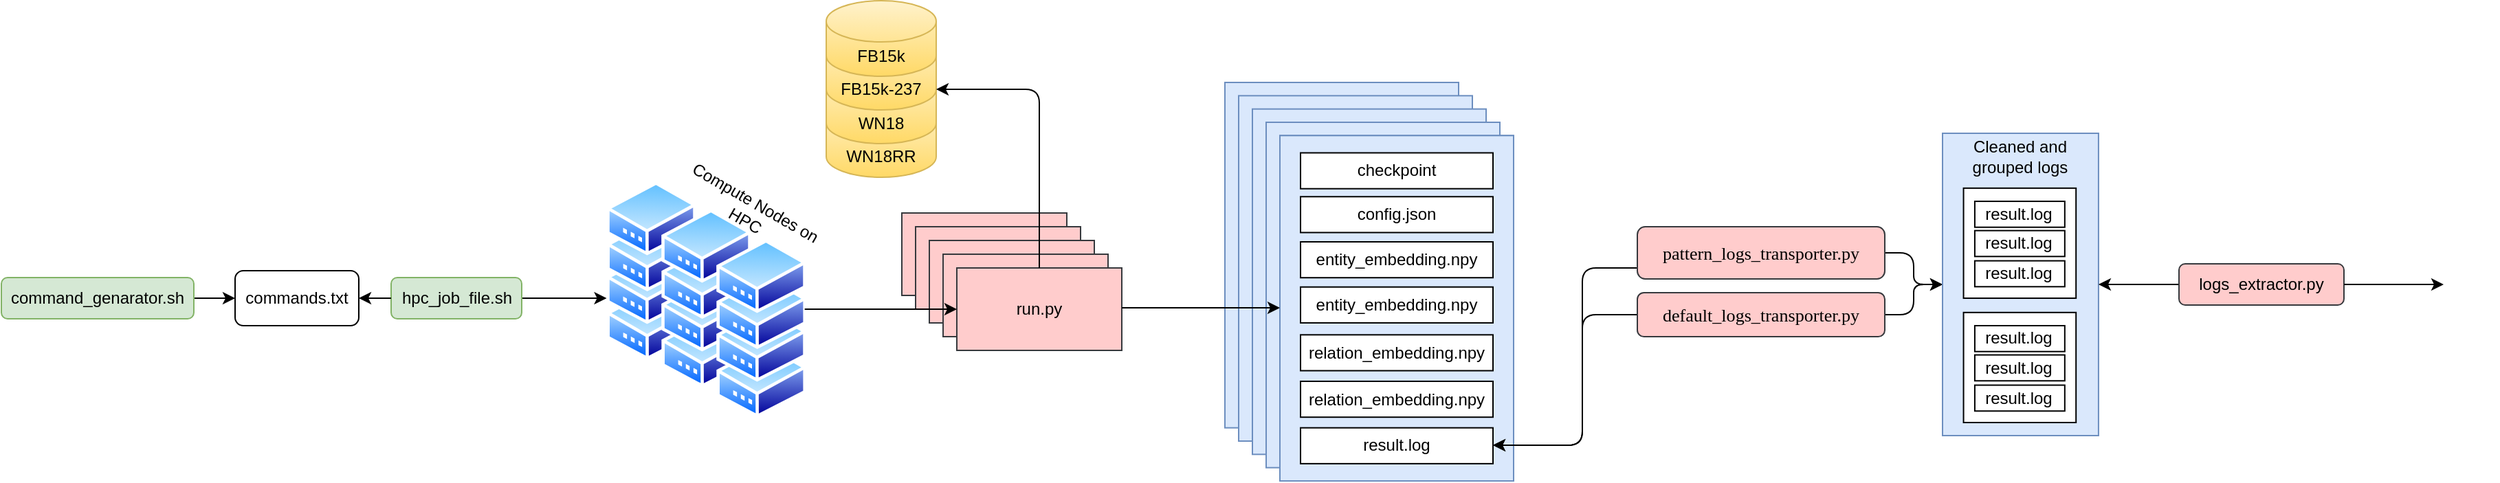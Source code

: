 <mxfile version="13.9.9" type="github">
  <diagram name="Page-1" id="e7e014a7-5840-1c2e-5031-d8a46d1fe8dd">
    <mxGraphModel dx="4134" dy="2524" grid="1" gridSize="10" guides="1" tooltips="1" connect="1" arrows="1" fold="1" page="1" pageScale="1" pageWidth="1169" pageHeight="826" background="#ffffff" math="0" shadow="0">
      <root>
        <mxCell id="0" />
        <mxCell id="1" parent="0" />
        <mxCell id="9wOc5MEG3pKJF_C7wdfZ-104" value="" style="group" vertex="1" connectable="0" parent="1">
          <mxGeometry x="740" y="-15" width="210" height="290" as="geometry" />
        </mxCell>
        <mxCell id="9wOc5MEG3pKJF_C7wdfZ-63" value="" style="group" vertex="1" connectable="0" parent="9wOc5MEG3pKJF_C7wdfZ-104">
          <mxGeometry width="170.0" height="251.333" as="geometry" />
        </mxCell>
        <mxCell id="9wOc5MEG3pKJF_C7wdfZ-58" value="" style="rounded=0;whiteSpace=wrap;html=1;fillColor=#dae8fc;strokeColor=#6c8ebf;" vertex="1" parent="9wOc5MEG3pKJF_C7wdfZ-63">
          <mxGeometry width="170.0" height="251.333" as="geometry" />
        </mxCell>
        <mxCell id="9wOc5MEG3pKJF_C7wdfZ-62" value="" style="group" vertex="1" connectable="0" parent="9wOc5MEG3pKJF_C7wdfZ-63">
          <mxGeometry x="15.0" y="12.567" width="140.0" height="226.2" as="geometry" />
        </mxCell>
        <mxCell id="9wOc5MEG3pKJF_C7wdfZ-52" value="checkpoint" style="rounded=0;whiteSpace=wrap;html=1;" vertex="1" parent="9wOc5MEG3pKJF_C7wdfZ-62">
          <mxGeometry width="140.0" height="26.1" as="geometry" />
        </mxCell>
        <mxCell id="9wOc5MEG3pKJF_C7wdfZ-54" value="config.json" style="rounded=0;whiteSpace=wrap;html=1;" vertex="1" parent="9wOc5MEG3pKJF_C7wdfZ-62">
          <mxGeometry y="31.9" width="140.0" height="26.1" as="geometry" />
        </mxCell>
        <mxCell id="9wOc5MEG3pKJF_C7wdfZ-55" value="entity_embedding.npy" style="rounded=0;whiteSpace=wrap;html=1;" vertex="1" parent="9wOc5MEG3pKJF_C7wdfZ-62">
          <mxGeometry y="64.767" width="140.0" height="26.1" as="geometry" />
        </mxCell>
        <mxCell id="9wOc5MEG3pKJF_C7wdfZ-57" value="entity_embedding.npy" style="rounded=0;whiteSpace=wrap;html=1;" vertex="1" parent="9wOc5MEG3pKJF_C7wdfZ-62">
          <mxGeometry y="97.633" width="140.0" height="26.1" as="geometry" />
        </mxCell>
        <mxCell id="9wOc5MEG3pKJF_C7wdfZ-59" value="relation_embedding.npy" style="rounded=0;whiteSpace=wrap;html=1;" vertex="1" parent="9wOc5MEG3pKJF_C7wdfZ-62">
          <mxGeometry y="132.433" width="140.0" height="26.1" as="geometry" />
        </mxCell>
        <mxCell id="9wOc5MEG3pKJF_C7wdfZ-60" value="relation_embedding.npy" style="rounded=0;whiteSpace=wrap;html=1;" vertex="1" parent="9wOc5MEG3pKJF_C7wdfZ-62">
          <mxGeometry y="166.267" width="140.0" height="26.1" as="geometry" />
        </mxCell>
        <mxCell id="9wOc5MEG3pKJF_C7wdfZ-61" value="result.log" style="rounded=0;whiteSpace=wrap;html=1;" vertex="1" parent="9wOc5MEG3pKJF_C7wdfZ-62">
          <mxGeometry y="200.1" width="140.0" height="26.1" as="geometry" />
        </mxCell>
        <mxCell id="9wOc5MEG3pKJF_C7wdfZ-64" value="" style="group" vertex="1" connectable="0" parent="9wOc5MEG3pKJF_C7wdfZ-104">
          <mxGeometry x="10" y="9.667" width="170.0" height="251.333" as="geometry" />
        </mxCell>
        <mxCell id="9wOc5MEG3pKJF_C7wdfZ-65" value="" style="rounded=0;whiteSpace=wrap;html=1;fillColor=#dae8fc;strokeColor=#6c8ebf;" vertex="1" parent="9wOc5MEG3pKJF_C7wdfZ-64">
          <mxGeometry width="170.0" height="251.333" as="geometry" />
        </mxCell>
        <mxCell id="9wOc5MEG3pKJF_C7wdfZ-66" value="" style="group" vertex="1" connectable="0" parent="9wOc5MEG3pKJF_C7wdfZ-64">
          <mxGeometry x="15.0" y="12.567" width="140.0" height="226.2" as="geometry" />
        </mxCell>
        <mxCell id="9wOc5MEG3pKJF_C7wdfZ-67" value="checkpoint" style="rounded=0;whiteSpace=wrap;html=1;" vertex="1" parent="9wOc5MEG3pKJF_C7wdfZ-66">
          <mxGeometry width="140.0" height="26.1" as="geometry" />
        </mxCell>
        <mxCell id="9wOc5MEG3pKJF_C7wdfZ-68" value="config.json" style="rounded=0;whiteSpace=wrap;html=1;" vertex="1" parent="9wOc5MEG3pKJF_C7wdfZ-66">
          <mxGeometry y="31.9" width="140.0" height="26.1" as="geometry" />
        </mxCell>
        <mxCell id="9wOc5MEG3pKJF_C7wdfZ-69" value="entity_embedding.npy" style="rounded=0;whiteSpace=wrap;html=1;" vertex="1" parent="9wOc5MEG3pKJF_C7wdfZ-66">
          <mxGeometry y="64.767" width="140.0" height="26.1" as="geometry" />
        </mxCell>
        <mxCell id="9wOc5MEG3pKJF_C7wdfZ-70" value="entity_embedding.npy" style="rounded=0;whiteSpace=wrap;html=1;" vertex="1" parent="9wOc5MEG3pKJF_C7wdfZ-66">
          <mxGeometry y="97.633" width="140.0" height="26.1" as="geometry" />
        </mxCell>
        <mxCell id="9wOc5MEG3pKJF_C7wdfZ-71" value="relation_embedding.npy" style="rounded=0;whiteSpace=wrap;html=1;" vertex="1" parent="9wOc5MEG3pKJF_C7wdfZ-66">
          <mxGeometry y="132.433" width="140.0" height="26.1" as="geometry" />
        </mxCell>
        <mxCell id="9wOc5MEG3pKJF_C7wdfZ-72" value="relation_embedding.npy" style="rounded=0;whiteSpace=wrap;html=1;" vertex="1" parent="9wOc5MEG3pKJF_C7wdfZ-66">
          <mxGeometry y="166.267" width="140.0" height="26.1" as="geometry" />
        </mxCell>
        <mxCell id="9wOc5MEG3pKJF_C7wdfZ-73" value="result.log" style="rounded=0;whiteSpace=wrap;html=1;" vertex="1" parent="9wOc5MEG3pKJF_C7wdfZ-66">
          <mxGeometry y="200.1" width="140.0" height="26.1" as="geometry" />
        </mxCell>
        <mxCell id="9wOc5MEG3pKJF_C7wdfZ-74" value="" style="group" vertex="1" connectable="0" parent="9wOc5MEG3pKJF_C7wdfZ-104">
          <mxGeometry x="20" y="19.333" width="170.0" height="251.333" as="geometry" />
        </mxCell>
        <mxCell id="9wOc5MEG3pKJF_C7wdfZ-75" value="" style="rounded=0;whiteSpace=wrap;html=1;fillColor=#dae8fc;strokeColor=#6c8ebf;" vertex="1" parent="9wOc5MEG3pKJF_C7wdfZ-74">
          <mxGeometry width="170.0" height="251.333" as="geometry" />
        </mxCell>
        <mxCell id="9wOc5MEG3pKJF_C7wdfZ-76" value="" style="group" vertex="1" connectable="0" parent="9wOc5MEG3pKJF_C7wdfZ-74">
          <mxGeometry x="15.0" y="12.567" width="140.0" height="226.2" as="geometry" />
        </mxCell>
        <mxCell id="9wOc5MEG3pKJF_C7wdfZ-77" value="checkpoint" style="rounded=0;whiteSpace=wrap;html=1;" vertex="1" parent="9wOc5MEG3pKJF_C7wdfZ-76">
          <mxGeometry width="140.0" height="26.1" as="geometry" />
        </mxCell>
        <mxCell id="9wOc5MEG3pKJF_C7wdfZ-78" value="config.json" style="rounded=0;whiteSpace=wrap;html=1;" vertex="1" parent="9wOc5MEG3pKJF_C7wdfZ-76">
          <mxGeometry y="31.9" width="140.0" height="26.1" as="geometry" />
        </mxCell>
        <mxCell id="9wOc5MEG3pKJF_C7wdfZ-79" value="entity_embedding.npy" style="rounded=0;whiteSpace=wrap;html=1;" vertex="1" parent="9wOc5MEG3pKJF_C7wdfZ-76">
          <mxGeometry y="64.767" width="140.0" height="26.1" as="geometry" />
        </mxCell>
        <mxCell id="9wOc5MEG3pKJF_C7wdfZ-80" value="entity_embedding.npy" style="rounded=0;whiteSpace=wrap;html=1;" vertex="1" parent="9wOc5MEG3pKJF_C7wdfZ-76">
          <mxGeometry y="97.633" width="140.0" height="26.1" as="geometry" />
        </mxCell>
        <mxCell id="9wOc5MEG3pKJF_C7wdfZ-81" value="relation_embedding.npy" style="rounded=0;whiteSpace=wrap;html=1;" vertex="1" parent="9wOc5MEG3pKJF_C7wdfZ-76">
          <mxGeometry y="132.433" width="140.0" height="26.1" as="geometry" />
        </mxCell>
        <mxCell id="9wOc5MEG3pKJF_C7wdfZ-82" value="relation_embedding.npy" style="rounded=0;whiteSpace=wrap;html=1;" vertex="1" parent="9wOc5MEG3pKJF_C7wdfZ-76">
          <mxGeometry y="166.267" width="140.0" height="26.1" as="geometry" />
        </mxCell>
        <mxCell id="9wOc5MEG3pKJF_C7wdfZ-83" value="result.log" style="rounded=0;whiteSpace=wrap;html=1;" vertex="1" parent="9wOc5MEG3pKJF_C7wdfZ-76">
          <mxGeometry y="200.1" width="140.0" height="26.1" as="geometry" />
        </mxCell>
        <mxCell id="9wOc5MEG3pKJF_C7wdfZ-84" value="" style="group" vertex="1" connectable="0" parent="9wOc5MEG3pKJF_C7wdfZ-104">
          <mxGeometry x="30" y="29.0" width="170.0" height="251.333" as="geometry" />
        </mxCell>
        <mxCell id="9wOc5MEG3pKJF_C7wdfZ-85" value="" style="rounded=0;whiteSpace=wrap;html=1;fillColor=#dae8fc;strokeColor=#6c8ebf;" vertex="1" parent="9wOc5MEG3pKJF_C7wdfZ-84">
          <mxGeometry width="170.0" height="251.333" as="geometry" />
        </mxCell>
        <mxCell id="9wOc5MEG3pKJF_C7wdfZ-86" value="" style="group" vertex="1" connectable="0" parent="9wOc5MEG3pKJF_C7wdfZ-84">
          <mxGeometry x="15.0" y="12.567" width="140.0" height="226.2" as="geometry" />
        </mxCell>
        <mxCell id="9wOc5MEG3pKJF_C7wdfZ-87" value="checkpoint" style="rounded=0;whiteSpace=wrap;html=1;" vertex="1" parent="9wOc5MEG3pKJF_C7wdfZ-86">
          <mxGeometry width="140.0" height="26.1" as="geometry" />
        </mxCell>
        <mxCell id="9wOc5MEG3pKJF_C7wdfZ-88" value="config.json" style="rounded=0;whiteSpace=wrap;html=1;" vertex="1" parent="9wOc5MEG3pKJF_C7wdfZ-86">
          <mxGeometry y="31.9" width="140.0" height="26.1" as="geometry" />
        </mxCell>
        <mxCell id="9wOc5MEG3pKJF_C7wdfZ-89" value="entity_embedding.npy" style="rounded=0;whiteSpace=wrap;html=1;" vertex="1" parent="9wOc5MEG3pKJF_C7wdfZ-86">
          <mxGeometry y="64.767" width="140.0" height="26.1" as="geometry" />
        </mxCell>
        <mxCell id="9wOc5MEG3pKJF_C7wdfZ-90" value="entity_embedding.npy" style="rounded=0;whiteSpace=wrap;html=1;" vertex="1" parent="9wOc5MEG3pKJF_C7wdfZ-86">
          <mxGeometry y="97.633" width="140.0" height="26.1" as="geometry" />
        </mxCell>
        <mxCell id="9wOc5MEG3pKJF_C7wdfZ-91" value="relation_embedding.npy" style="rounded=0;whiteSpace=wrap;html=1;" vertex="1" parent="9wOc5MEG3pKJF_C7wdfZ-86">
          <mxGeometry y="132.433" width="140.0" height="26.1" as="geometry" />
        </mxCell>
        <mxCell id="9wOc5MEG3pKJF_C7wdfZ-92" value="relation_embedding.npy" style="rounded=0;whiteSpace=wrap;html=1;" vertex="1" parent="9wOc5MEG3pKJF_C7wdfZ-86">
          <mxGeometry y="166.267" width="140.0" height="26.1" as="geometry" />
        </mxCell>
        <mxCell id="9wOc5MEG3pKJF_C7wdfZ-93" value="result.log" style="rounded=0;whiteSpace=wrap;html=1;" vertex="1" parent="9wOc5MEG3pKJF_C7wdfZ-86">
          <mxGeometry y="200.1" width="140.0" height="26.1" as="geometry" />
        </mxCell>
        <mxCell id="9wOc5MEG3pKJF_C7wdfZ-94" value="" style="group;fillColor=#dae8fc;strokeColor=#6c8ebf;" vertex="1" connectable="0" parent="9wOc5MEG3pKJF_C7wdfZ-104">
          <mxGeometry x="40" y="38.667" width="170.0" height="251.333" as="geometry" />
        </mxCell>
        <mxCell id="9wOc5MEG3pKJF_C7wdfZ-95" value="" style="rounded=0;whiteSpace=wrap;html=1;fillColor=#dae8fc;strokeColor=#6c8ebf;" vertex="1" parent="9wOc5MEG3pKJF_C7wdfZ-94">
          <mxGeometry width="170.0" height="251.333" as="geometry" />
        </mxCell>
        <mxCell id="9wOc5MEG3pKJF_C7wdfZ-96" value="" style="group" vertex="1" connectable="0" parent="9wOc5MEG3pKJF_C7wdfZ-94">
          <mxGeometry x="15.0" y="12.567" width="140.0" height="226.2" as="geometry" />
        </mxCell>
        <mxCell id="9wOc5MEG3pKJF_C7wdfZ-97" value="checkpoint" style="rounded=0;whiteSpace=wrap;html=1;" vertex="1" parent="9wOc5MEG3pKJF_C7wdfZ-96">
          <mxGeometry width="140.0" height="26.1" as="geometry" />
        </mxCell>
        <mxCell id="9wOc5MEG3pKJF_C7wdfZ-98" value="config.json" style="rounded=0;whiteSpace=wrap;html=1;" vertex="1" parent="9wOc5MEG3pKJF_C7wdfZ-96">
          <mxGeometry y="31.9" width="140.0" height="26.1" as="geometry" />
        </mxCell>
        <mxCell id="9wOc5MEG3pKJF_C7wdfZ-99" value="entity_embedding.npy" style="rounded=0;whiteSpace=wrap;html=1;" vertex="1" parent="9wOc5MEG3pKJF_C7wdfZ-96">
          <mxGeometry y="64.767" width="140.0" height="26.1" as="geometry" />
        </mxCell>
        <mxCell id="9wOc5MEG3pKJF_C7wdfZ-100" value="entity_embedding.npy" style="rounded=0;whiteSpace=wrap;html=1;" vertex="1" parent="9wOc5MEG3pKJF_C7wdfZ-96">
          <mxGeometry y="97.633" width="140.0" height="26.1" as="geometry" />
        </mxCell>
        <mxCell id="9wOc5MEG3pKJF_C7wdfZ-101" value="relation_embedding.npy" style="rounded=0;whiteSpace=wrap;html=1;" vertex="1" parent="9wOc5MEG3pKJF_C7wdfZ-96">
          <mxGeometry y="132.433" width="140.0" height="26.1" as="geometry" />
        </mxCell>
        <mxCell id="9wOc5MEG3pKJF_C7wdfZ-102" value="relation_embedding.npy" style="rounded=0;whiteSpace=wrap;html=1;" vertex="1" parent="9wOc5MEG3pKJF_C7wdfZ-96">
          <mxGeometry y="166.267" width="140.0" height="26.1" as="geometry" />
        </mxCell>
        <mxCell id="9wOc5MEG3pKJF_C7wdfZ-103" value="result.log" style="rounded=0;whiteSpace=wrap;html=1;" vertex="1" parent="9wOc5MEG3pKJF_C7wdfZ-96">
          <mxGeometry y="200.1" width="140.0" height="26.1" as="geometry" />
        </mxCell>
        <mxCell id="9wOc5MEG3pKJF_C7wdfZ-108" value="" style="group" vertex="1" connectable="0" parent="1">
          <mxGeometry x="505" y="80" width="160" height="100" as="geometry" />
        </mxCell>
        <mxCell id="9wOc5MEG3pKJF_C7wdfZ-47" value="run.py" style="rounded=0;whiteSpace=wrap;html=1;fillColor=#ffcccc;strokeColor=#36393d;" vertex="1" parent="9wOc5MEG3pKJF_C7wdfZ-108">
          <mxGeometry width="120" height="60" as="geometry" />
        </mxCell>
        <mxCell id="9wOc5MEG3pKJF_C7wdfZ-48" value="run.py" style="rounded=0;whiteSpace=wrap;html=1;fillColor=#ffcccc;strokeColor=#36393d;" vertex="1" parent="9wOc5MEG3pKJF_C7wdfZ-108">
          <mxGeometry x="10" y="10" width="120" height="60" as="geometry" />
        </mxCell>
        <mxCell id="9wOc5MEG3pKJF_C7wdfZ-49" value="run.py" style="rounded=0;whiteSpace=wrap;html=1;fillColor=#ffcccc;strokeColor=#36393d;" vertex="1" parent="9wOc5MEG3pKJF_C7wdfZ-108">
          <mxGeometry x="20" y="20" width="120" height="60" as="geometry" />
        </mxCell>
        <mxCell id="9wOc5MEG3pKJF_C7wdfZ-50" value="run.py" style="rounded=0;whiteSpace=wrap;html=1;fillColor=#ffcccc;strokeColor=#36393d;" vertex="1" parent="9wOc5MEG3pKJF_C7wdfZ-108">
          <mxGeometry x="30" y="30" width="120" height="60" as="geometry" />
        </mxCell>
        <mxCell id="9wOc5MEG3pKJF_C7wdfZ-51" value="run.py" style="rounded=0;whiteSpace=wrap;html=1;fillColor=#ffcccc;strokeColor=#36393d;" vertex="1" parent="9wOc5MEG3pKJF_C7wdfZ-108">
          <mxGeometry x="40" y="40" width="120" height="60" as="geometry" />
        </mxCell>
        <mxCell id="9wOc5MEG3pKJF_C7wdfZ-123" value="" style="group" vertex="1" connectable="0" parent="1">
          <mxGeometry x="290" y="59" width="170" height="170" as="geometry" />
        </mxCell>
        <mxCell id="9wOc5MEG3pKJF_C7wdfZ-115" value="" style="aspect=fixed;perimeter=ellipsePerimeter;html=1;align=center;shadow=0;dashed=0;spacingTop=3;image;image=img/lib/active_directory/shadowed_router.svg;" vertex="1" parent="9wOc5MEG3pKJF_C7wdfZ-123">
          <mxGeometry y="48" width="65.6" height="80" as="geometry" />
        </mxCell>
        <mxCell id="9wOc5MEG3pKJF_C7wdfZ-116" value="" style="aspect=fixed;perimeter=ellipsePerimeter;html=1;align=center;shadow=0;dashed=0;spacingTop=3;image;image=img/lib/active_directory/shadowed_router.svg;" vertex="1" parent="9wOc5MEG3pKJF_C7wdfZ-123">
          <mxGeometry y="-2" width="65.6" height="80" as="geometry" />
        </mxCell>
        <mxCell id="9wOc5MEG3pKJF_C7wdfZ-118" value="" style="aspect=fixed;perimeter=ellipsePerimeter;html=1;align=center;shadow=0;dashed=0;spacingTop=3;image;image=img/lib/active_directory/shadowed_router.svg;" vertex="1" parent="9wOc5MEG3pKJF_C7wdfZ-123">
          <mxGeometry x="40" y="68" width="65.6" height="80" as="geometry" />
        </mxCell>
        <mxCell id="9wOc5MEG3pKJF_C7wdfZ-119" value="" style="aspect=fixed;perimeter=ellipsePerimeter;html=1;align=center;shadow=0;dashed=0;spacingTop=3;image;image=img/lib/active_directory/shadowed_router.svg;" vertex="1" parent="9wOc5MEG3pKJF_C7wdfZ-123">
          <mxGeometry x="40" y="18" width="65.6" height="80" as="geometry" />
        </mxCell>
        <mxCell id="9wOc5MEG3pKJF_C7wdfZ-120" value="" style="aspect=fixed;perimeter=ellipsePerimeter;html=1;align=center;shadow=0;dashed=0;spacingTop=3;image;image=img/lib/active_directory/shadowed_router.svg;" vertex="1" parent="9wOc5MEG3pKJF_C7wdfZ-123">
          <mxGeometry x="80" y="90" width="65.6" height="80" as="geometry" />
        </mxCell>
        <mxCell id="9wOc5MEG3pKJF_C7wdfZ-121" value="" style="aspect=fixed;perimeter=ellipsePerimeter;html=1;align=center;shadow=0;dashed=0;spacingTop=3;image;image=img/lib/active_directory/shadowed_router.svg;" vertex="1" parent="9wOc5MEG3pKJF_C7wdfZ-123">
          <mxGeometry x="80" y="40" width="65.6" height="80" as="geometry" />
        </mxCell>
        <mxCell id="9wOc5MEG3pKJF_C7wdfZ-152" value="" style="group" vertex="1" connectable="0" parent="1">
          <mxGeometry x="450" y="-50" width="80" height="104" as="geometry" />
        </mxCell>
        <mxCell id="9wOc5MEG3pKJF_C7wdfZ-136" value="&lt;span style=&quot;color: rgb(0 , 0 , 0) ; font-family: &amp;#34;helvetica&amp;#34; ; font-size: 12px ; font-style: normal ; font-weight: 400 ; letter-spacing: normal ; text-align: center ; text-indent: 0px ; text-transform: none ; word-spacing: 0px ; display: inline ; float: none&quot;&gt;WN18RR&lt;/span&gt;" style="shape=cylinder3;whiteSpace=wrap;html=1;boundedLbl=1;backgroundOutline=1;size=15;gradientColor=#ffd966;fillColor=#fff2cc;strokeColor=#d6b656;" vertex="1" parent="9wOc5MEG3pKJF_C7wdfZ-152">
          <mxGeometry y="49" width="80" height="55" as="geometry" />
        </mxCell>
        <mxCell id="9wOc5MEG3pKJF_C7wdfZ-137" value="&lt;span style=&quot;color: rgb(0 , 0 , 0) ; font-family: &amp;#34;helvetica&amp;#34; ; font-size: 12px ; font-style: normal ; font-weight: 400 ; letter-spacing: normal ; text-align: center ; text-indent: 0px ; text-transform: none ; word-spacing: 0px ; display: inline ; float: none&quot;&gt;WN18&lt;/span&gt;" style="shape=cylinder3;whiteSpace=wrap;html=1;boundedLbl=1;backgroundOutline=1;size=15;gradientColor=#ffd966;fillColor=#fff2cc;strokeColor=#d6b656;" vertex="1" parent="9wOc5MEG3pKJF_C7wdfZ-152">
          <mxGeometry y="24.5" width="80" height="55" as="geometry" />
        </mxCell>
        <mxCell id="9wOc5MEG3pKJF_C7wdfZ-138" value="&lt;span style=&quot;color: rgb(0 , 0 , 0) ; font-family: &amp;#34;helvetica&amp;#34; ; font-size: 12px ; font-style: normal ; font-weight: 400 ; letter-spacing: normal ; text-align: center ; text-indent: 0px ; text-transform: none ; word-spacing: 0px ; display: inline ; float: none&quot;&gt;FB15k-237&lt;/span&gt;" style="shape=cylinder3;whiteSpace=wrap;html=1;boundedLbl=1;backgroundOutline=1;size=15;fillColor=#fff2cc;strokeColor=#d6b656;gradientColor=#ffd966;" vertex="1" parent="9wOc5MEG3pKJF_C7wdfZ-152">
          <mxGeometry width="80" height="55" as="geometry" />
        </mxCell>
        <mxCell id="9wOc5MEG3pKJF_C7wdfZ-151" value="&lt;span style=&quot;color: rgb(0 , 0 , 0) ; font-family: &amp;#34;helvetica&amp;#34; ; font-size: 12px ; font-style: normal ; font-weight: 400 ; letter-spacing: normal ; text-align: center ; text-indent: 0px ; text-transform: none ; word-spacing: 0px ; display: inline ; float: none&quot;&gt;FB15k&lt;/span&gt;" style="shape=cylinder3;whiteSpace=wrap;html=1;boundedLbl=1;backgroundOutline=1;size=15;fillColor=#fff2cc;strokeColor=#d6b656;gradientColor=#ffd966;" vertex="1" parent="9wOc5MEG3pKJF_C7wdfZ-152">
          <mxGeometry y="-24.5" width="80" height="55" as="geometry" />
        </mxCell>
        <mxCell id="9wOc5MEG3pKJF_C7wdfZ-216" value="" style="edgeStyle=orthogonalEdgeStyle;rounded=1;orthogonalLoop=1;jettySize=auto;html=1;" edge="1" parent="1" source="9wOc5MEG3pKJF_C7wdfZ-41" target="9wOc5MEG3pKJF_C7wdfZ-42">
          <mxGeometry relative="1" as="geometry" />
        </mxCell>
        <mxCell id="9wOc5MEG3pKJF_C7wdfZ-41" value="command_genarator.sh" style="rounded=1;whiteSpace=wrap;html=1;fillColor=#d5e8d4;strokeColor=#82b366;" vertex="1" parent="1">
          <mxGeometry x="-150" y="127" width="140" height="30" as="geometry" />
        </mxCell>
        <mxCell id="9wOc5MEG3pKJF_C7wdfZ-42" value="commands.txt" style="rounded=1;whiteSpace=wrap;html=1;" vertex="1" parent="1">
          <mxGeometry x="20" y="122" width="90" height="40" as="geometry" />
        </mxCell>
        <mxCell id="9wOc5MEG3pKJF_C7wdfZ-219" style="edgeStyle=orthogonalEdgeStyle;rounded=1;orthogonalLoop=1;jettySize=auto;html=1;" edge="1" parent="1" source="9wOc5MEG3pKJF_C7wdfZ-44" target="9wOc5MEG3pKJF_C7wdfZ-115">
          <mxGeometry relative="1" as="geometry">
            <Array as="points">
              <mxPoint x="280" y="142" />
              <mxPoint x="280" y="142" />
            </Array>
          </mxGeometry>
        </mxCell>
        <mxCell id="9wOc5MEG3pKJF_C7wdfZ-44" value="hpc_job_file.sh" style="rounded=1;whiteSpace=wrap;html=1;fillColor=#d5e8d4;strokeColor=#82b366;" vertex="1" parent="1">
          <mxGeometry x="133.5" y="127" width="95" height="30" as="geometry" />
        </mxCell>
        <mxCell id="9wOc5MEG3pKJF_C7wdfZ-45" value="" style="edgeStyle=orthogonalEdgeStyle;rounded=0;orthogonalLoop=1;jettySize=auto;html=1;" edge="1" parent="1" source="9wOc5MEG3pKJF_C7wdfZ-44" target="9wOc5MEG3pKJF_C7wdfZ-42">
          <mxGeometry x="158.5" y="365" as="geometry" />
        </mxCell>
        <mxCell id="9wOc5MEG3pKJF_C7wdfZ-164" style="edgeStyle=orthogonalEdgeStyle;rounded=1;orthogonalLoop=1;jettySize=auto;html=1;" edge="1" parent="1" source="9wOc5MEG3pKJF_C7wdfZ-158" target="9wOc5MEG3pKJF_C7wdfZ-103">
          <mxGeometry relative="1" as="geometry">
            <Array as="points">
              <mxPoint x="1130" y="120" />
              <mxPoint x="1000" y="120" />
              <mxPoint x="1000" y="249" />
            </Array>
          </mxGeometry>
        </mxCell>
        <mxCell id="9wOc5MEG3pKJF_C7wdfZ-202" style="edgeStyle=orthogonalEdgeStyle;rounded=1;orthogonalLoop=1;jettySize=auto;html=1;" edge="1" parent="1" source="9wOc5MEG3pKJF_C7wdfZ-158" target="9wOc5MEG3pKJF_C7wdfZ-195">
          <mxGeometry relative="1" as="geometry" />
        </mxCell>
        <mxCell id="9wOc5MEG3pKJF_C7wdfZ-158" value="&lt;pre style=&quot;font-family: &amp;#34;.applesystemuifont&amp;#34; ; font-size: 9.8pt&quot;&gt;pattern_logs_transporter.py&lt;/pre&gt;" style="rounded=1;whiteSpace=wrap;html=1;fillColor=#ffcccc;strokeColor=#36393d;" vertex="1" parent="1">
          <mxGeometry x="1040" y="90" width="180" height="38" as="geometry" />
        </mxCell>
        <mxCell id="9wOc5MEG3pKJF_C7wdfZ-165" style="edgeStyle=orthogonalEdgeStyle;rounded=1;orthogonalLoop=1;jettySize=auto;html=1;" edge="1" parent="1" source="9wOc5MEG3pKJF_C7wdfZ-159" target="9wOc5MEG3pKJF_C7wdfZ-103">
          <mxGeometry relative="1" as="geometry">
            <Array as="points">
              <mxPoint x="1130" y="154" />
              <mxPoint x="1000" y="154" />
              <mxPoint x="1000" y="249" />
            </Array>
          </mxGeometry>
        </mxCell>
        <mxCell id="9wOc5MEG3pKJF_C7wdfZ-201" style="edgeStyle=orthogonalEdgeStyle;rounded=1;orthogonalLoop=1;jettySize=auto;html=1;" edge="1" parent="1" source="9wOc5MEG3pKJF_C7wdfZ-159" target="9wOc5MEG3pKJF_C7wdfZ-195">
          <mxGeometry relative="1" as="geometry" />
        </mxCell>
        <mxCell id="9wOc5MEG3pKJF_C7wdfZ-159" value="&lt;pre style=&quot;font-family: &amp;#34;.applesystemuifont&amp;#34; ; font-size: 9.8pt&quot;&gt;default_logs_transporter.py&lt;/pre&gt;" style="rounded=1;whiteSpace=wrap;html=1;fillColor=#ffcccc;strokeColor=#36393d;" vertex="1" parent="1">
          <mxGeometry x="1040" y="138" width="180" height="32" as="geometry" />
        </mxCell>
        <mxCell id="9wOc5MEG3pKJF_C7wdfZ-198" value="" style="group" vertex="1" connectable="0" parent="1">
          <mxGeometry x="1262" y="22" width="166.53" height="231.15" as="geometry" />
        </mxCell>
        <mxCell id="9wOc5MEG3pKJF_C7wdfZ-195" value="" style="rounded=0;whiteSpace=wrap;html=1;fillColor=#dae8fc;strokeColor=#6c8ebf;" vertex="1" parent="9wOc5MEG3pKJF_C7wdfZ-198">
          <mxGeometry width="113.46" height="220" as="geometry" />
        </mxCell>
        <mxCell id="9wOc5MEG3pKJF_C7wdfZ-185" value="" style="group" vertex="1" connectable="0" parent="9wOc5MEG3pKJF_C7wdfZ-198">
          <mxGeometry x="23.46" y="49.5" width="143.07" height="181.65" as="geometry" />
        </mxCell>
        <mxCell id="9wOc5MEG3pKJF_C7wdfZ-169" value="" style="group" vertex="1" connectable="0" parent="9wOc5MEG3pKJF_C7wdfZ-185">
          <mxGeometry y="60" width="101.82" height="121.65" as="geometry" />
        </mxCell>
        <mxCell id="9wOc5MEG3pKJF_C7wdfZ-171" value="" style="group" vertex="1" connectable="0" parent="9wOc5MEG3pKJF_C7wdfZ-185">
          <mxGeometry y="90.5" width="96.138" height="90.483" as="geometry" />
        </mxCell>
        <mxCell id="9wOc5MEG3pKJF_C7wdfZ-172" value="" style="rounded=0;whiteSpace=wrap;html=1;" vertex="1" parent="9wOc5MEG3pKJF_C7wdfZ-171">
          <mxGeometry x="-8.182" y="-9.597" width="81.818" height="80.097" as="geometry" />
        </mxCell>
        <mxCell id="9wOc5MEG3pKJF_C7wdfZ-173" value="result.log" style="rounded=0;whiteSpace=wrap;html=1;" vertex="1" parent="9wOc5MEG3pKJF_C7wdfZ-171">
          <mxGeometry width="65.455" height="18.848" as="geometry" />
        </mxCell>
        <mxCell id="9wOc5MEG3pKJF_C7wdfZ-174" value="result.log" style="rounded=0;whiteSpace=wrap;html=1;" vertex="1" parent="9wOc5MEG3pKJF_C7wdfZ-171">
          <mxGeometry y="21.291" width="65.455" height="18.848" as="geometry" />
        </mxCell>
        <mxCell id="9wOc5MEG3pKJF_C7wdfZ-175" value="result.log" style="rounded=0;whiteSpace=wrap;html=1;" vertex="1" parent="9wOc5MEG3pKJF_C7wdfZ-171">
          <mxGeometry y="43.28" width="65.455" height="18.848" as="geometry" />
        </mxCell>
        <mxCell id="9wOc5MEG3pKJF_C7wdfZ-189" value="" style="group" vertex="1" connectable="0" parent="9wOc5MEG3pKJF_C7wdfZ-185">
          <mxGeometry y="0.02" width="143.07" height="170.963" as="geometry" />
        </mxCell>
        <mxCell id="9wOc5MEG3pKJF_C7wdfZ-190" value="" style="rounded=0;whiteSpace=wrap;html=1;" vertex="1" parent="9wOc5MEG3pKJF_C7wdfZ-189">
          <mxGeometry x="-8.182" y="-9.597" width="81.818" height="80.097" as="geometry" />
        </mxCell>
        <mxCell id="9wOc5MEG3pKJF_C7wdfZ-191" value="result.log" style="rounded=0;whiteSpace=wrap;html=1;" vertex="1" parent="9wOc5MEG3pKJF_C7wdfZ-189">
          <mxGeometry width="65.455" height="18.848" as="geometry" />
        </mxCell>
        <mxCell id="9wOc5MEG3pKJF_C7wdfZ-192" value="result.log" style="rounded=0;whiteSpace=wrap;html=1;" vertex="1" parent="9wOc5MEG3pKJF_C7wdfZ-189">
          <mxGeometry y="21.291" width="65.455" height="18.848" as="geometry" />
        </mxCell>
        <mxCell id="9wOc5MEG3pKJF_C7wdfZ-193" value="result.log" style="rounded=0;whiteSpace=wrap;html=1;" vertex="1" parent="9wOc5MEG3pKJF_C7wdfZ-189">
          <mxGeometry y="43.28" width="65.455" height="18.848" as="geometry" />
        </mxCell>
        <mxCell id="9wOc5MEG3pKJF_C7wdfZ-196" value="Cleaned and grouped logs" style="text;html=1;strokeColor=none;fillColor=none;align=center;verticalAlign=middle;whiteSpace=wrap;rounded=0;" vertex="1" parent="9wOc5MEG3pKJF_C7wdfZ-198">
          <mxGeometry x="18.37" y="7" width="76.73" height="20" as="geometry" />
        </mxCell>
        <mxCell id="9wOc5MEG3pKJF_C7wdfZ-199" style="edgeStyle=orthogonalEdgeStyle;rounded=1;orthogonalLoop=1;jettySize=auto;html=1;exitX=0.5;exitY=0;exitDx=0;exitDy=0;entryX=1;entryY=1;entryDx=0;entryDy=-15;entryPerimeter=0;" edge="1" parent="1" source="9wOc5MEG3pKJF_C7wdfZ-51" target="9wOc5MEG3pKJF_C7wdfZ-138">
          <mxGeometry relative="1" as="geometry" />
        </mxCell>
        <mxCell id="9wOc5MEG3pKJF_C7wdfZ-203" style="edgeStyle=orthogonalEdgeStyle;rounded=1;orthogonalLoop=1;jettySize=auto;html=1;" edge="1" parent="1" source="9wOc5MEG3pKJF_C7wdfZ-200" target="9wOc5MEG3pKJF_C7wdfZ-195">
          <mxGeometry relative="1" as="geometry" />
        </mxCell>
        <mxCell id="9wOc5MEG3pKJF_C7wdfZ-200" value="logs_extractor.py" style="rounded=1;whiteSpace=wrap;html=1;fillColor=#ffcccc;strokeColor=#36393d;" vertex="1" parent="1">
          <mxGeometry x="1434" y="117" width="120" height="30" as="geometry" />
        </mxCell>
        <mxCell id="9wOc5MEG3pKJF_C7wdfZ-209" value="" style="group" vertex="1" connectable="0" parent="1">
          <mxGeometry x="1599" y="85" width="67.5" height="67" as="geometry" />
        </mxCell>
        <mxCell id="9wOc5MEG3pKJF_C7wdfZ-204" value="" style="shape=image;html=1;verticalAlign=top;verticalLabelPosition=bottom;labelBackgroundColor=#ffffff;imageAspect=0;aspect=fixed;image=https://cdn3.iconfinder.com/data/icons/logos-brands-3/24/logo_brand_brands_logos_excel-128.png" vertex="1" parent="9wOc5MEG3pKJF_C7wdfZ-209">
          <mxGeometry width="40" height="40" as="geometry" />
        </mxCell>
        <mxCell id="9wOc5MEG3pKJF_C7wdfZ-206" value="" style="shape=image;html=1;verticalAlign=top;verticalLabelPosition=bottom;labelBackgroundColor=#ffffff;imageAspect=0;aspect=fixed;image=https://cdn3.iconfinder.com/data/icons/logos-brands-3/24/logo_brand_brands_logos_excel-128.png" vertex="1" parent="9wOc5MEG3pKJF_C7wdfZ-209">
          <mxGeometry x="9" y="7" width="40" height="40" as="geometry" />
        </mxCell>
        <mxCell id="9wOc5MEG3pKJF_C7wdfZ-207" value="" style="shape=image;html=1;verticalAlign=top;verticalLabelPosition=bottom;labelBackgroundColor=#ffffff;imageAspect=0;aspect=fixed;image=https://cdn3.iconfinder.com/data/icons/logos-brands-3/24/logo_brand_brands_logos_excel-128.png" vertex="1" parent="9wOc5MEG3pKJF_C7wdfZ-209">
          <mxGeometry x="18" y="17" width="40" height="40" as="geometry" />
        </mxCell>
        <mxCell id="9wOc5MEG3pKJF_C7wdfZ-205" value="" style="shape=image;html=1;verticalAlign=top;verticalLabelPosition=bottom;labelBackgroundColor=#ffffff;imageAspect=0;aspect=fixed;image=https://cdn3.iconfinder.com/data/icons/logos-brands-3/24/logo_brand_brands_logos_excel-128.png" vertex="1" parent="9wOc5MEG3pKJF_C7wdfZ-209">
          <mxGeometry x="27.5" y="27" width="40" height="40" as="geometry" />
        </mxCell>
        <mxCell id="9wOc5MEG3pKJF_C7wdfZ-210" style="edgeStyle=orthogonalEdgeStyle;rounded=1;orthogonalLoop=1;jettySize=auto;html=1;" edge="1" parent="1" source="9wOc5MEG3pKJF_C7wdfZ-51" target="9wOc5MEG3pKJF_C7wdfZ-95">
          <mxGeometry relative="1" as="geometry">
            <Array as="points">
              <mxPoint x="710" y="149" />
              <mxPoint x="710" y="149" />
            </Array>
          </mxGeometry>
        </mxCell>
        <mxCell id="9wOc5MEG3pKJF_C7wdfZ-156" value="Compute Nodes on HPC" style="text;html=1;strokeColor=none;fillColor=none;align=center;verticalAlign=middle;whiteSpace=wrap;rounded=0;rotation=30;" vertex="1" parent="1">
          <mxGeometry x="330" y="69" width="130" height="20" as="geometry" />
        </mxCell>
        <mxCell id="9wOc5MEG3pKJF_C7wdfZ-215" style="edgeStyle=orthogonalEdgeStyle;rounded=1;orthogonalLoop=1;jettySize=auto;html=1;" edge="1" parent="1" source="9wOc5MEG3pKJF_C7wdfZ-200" target="9wOc5MEG3pKJF_C7wdfZ-205">
          <mxGeometry relative="1" as="geometry" />
        </mxCell>
        <mxCell id="9wOc5MEG3pKJF_C7wdfZ-220" style="edgeStyle=orthogonalEdgeStyle;rounded=1;orthogonalLoop=1;jettySize=auto;html=1;" edge="1" parent="1" source="9wOc5MEG3pKJF_C7wdfZ-121" target="9wOc5MEG3pKJF_C7wdfZ-51">
          <mxGeometry relative="1" as="geometry">
            <mxPoint x="500" y="139.0" as="targetPoint" />
            <Array as="points">
              <mxPoint x="460" y="150" />
              <mxPoint x="460" y="150" />
            </Array>
          </mxGeometry>
        </mxCell>
      </root>
    </mxGraphModel>
  </diagram>
</mxfile>
